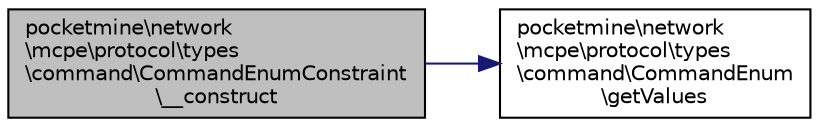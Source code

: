 digraph "pocketmine\network\mcpe\protocol\types\command\CommandEnumConstraint\__construct"
{
 // INTERACTIVE_SVG=YES
 // LATEX_PDF_SIZE
  edge [fontname="Helvetica",fontsize="10",labelfontname="Helvetica",labelfontsize="10"];
  node [fontname="Helvetica",fontsize="10",shape=record];
  rankdir="LR";
  Node1 [label="pocketmine\\network\l\\mcpe\\protocol\\types\l\\command\\CommandEnumConstraint\l\\__construct",height=0.2,width=0.4,color="black", fillcolor="grey75", style="filled", fontcolor="black",tooltip=" "];
  Node1 -> Node2 [color="midnightblue",fontsize="10",style="solid",fontname="Helvetica"];
  Node2 [label="pocketmine\\network\l\\mcpe\\protocol\\types\l\\command\\CommandEnum\l\\getValues",height=0.2,width=0.4,color="black", fillcolor="white", style="filled",URL="$df/dc3/classpocketmine_1_1network_1_1mcpe_1_1protocol_1_1types_1_1command_1_1_command_enum.html#a67b18bf41cd3077cb4694b59bf85b730",tooltip=" "];
}

